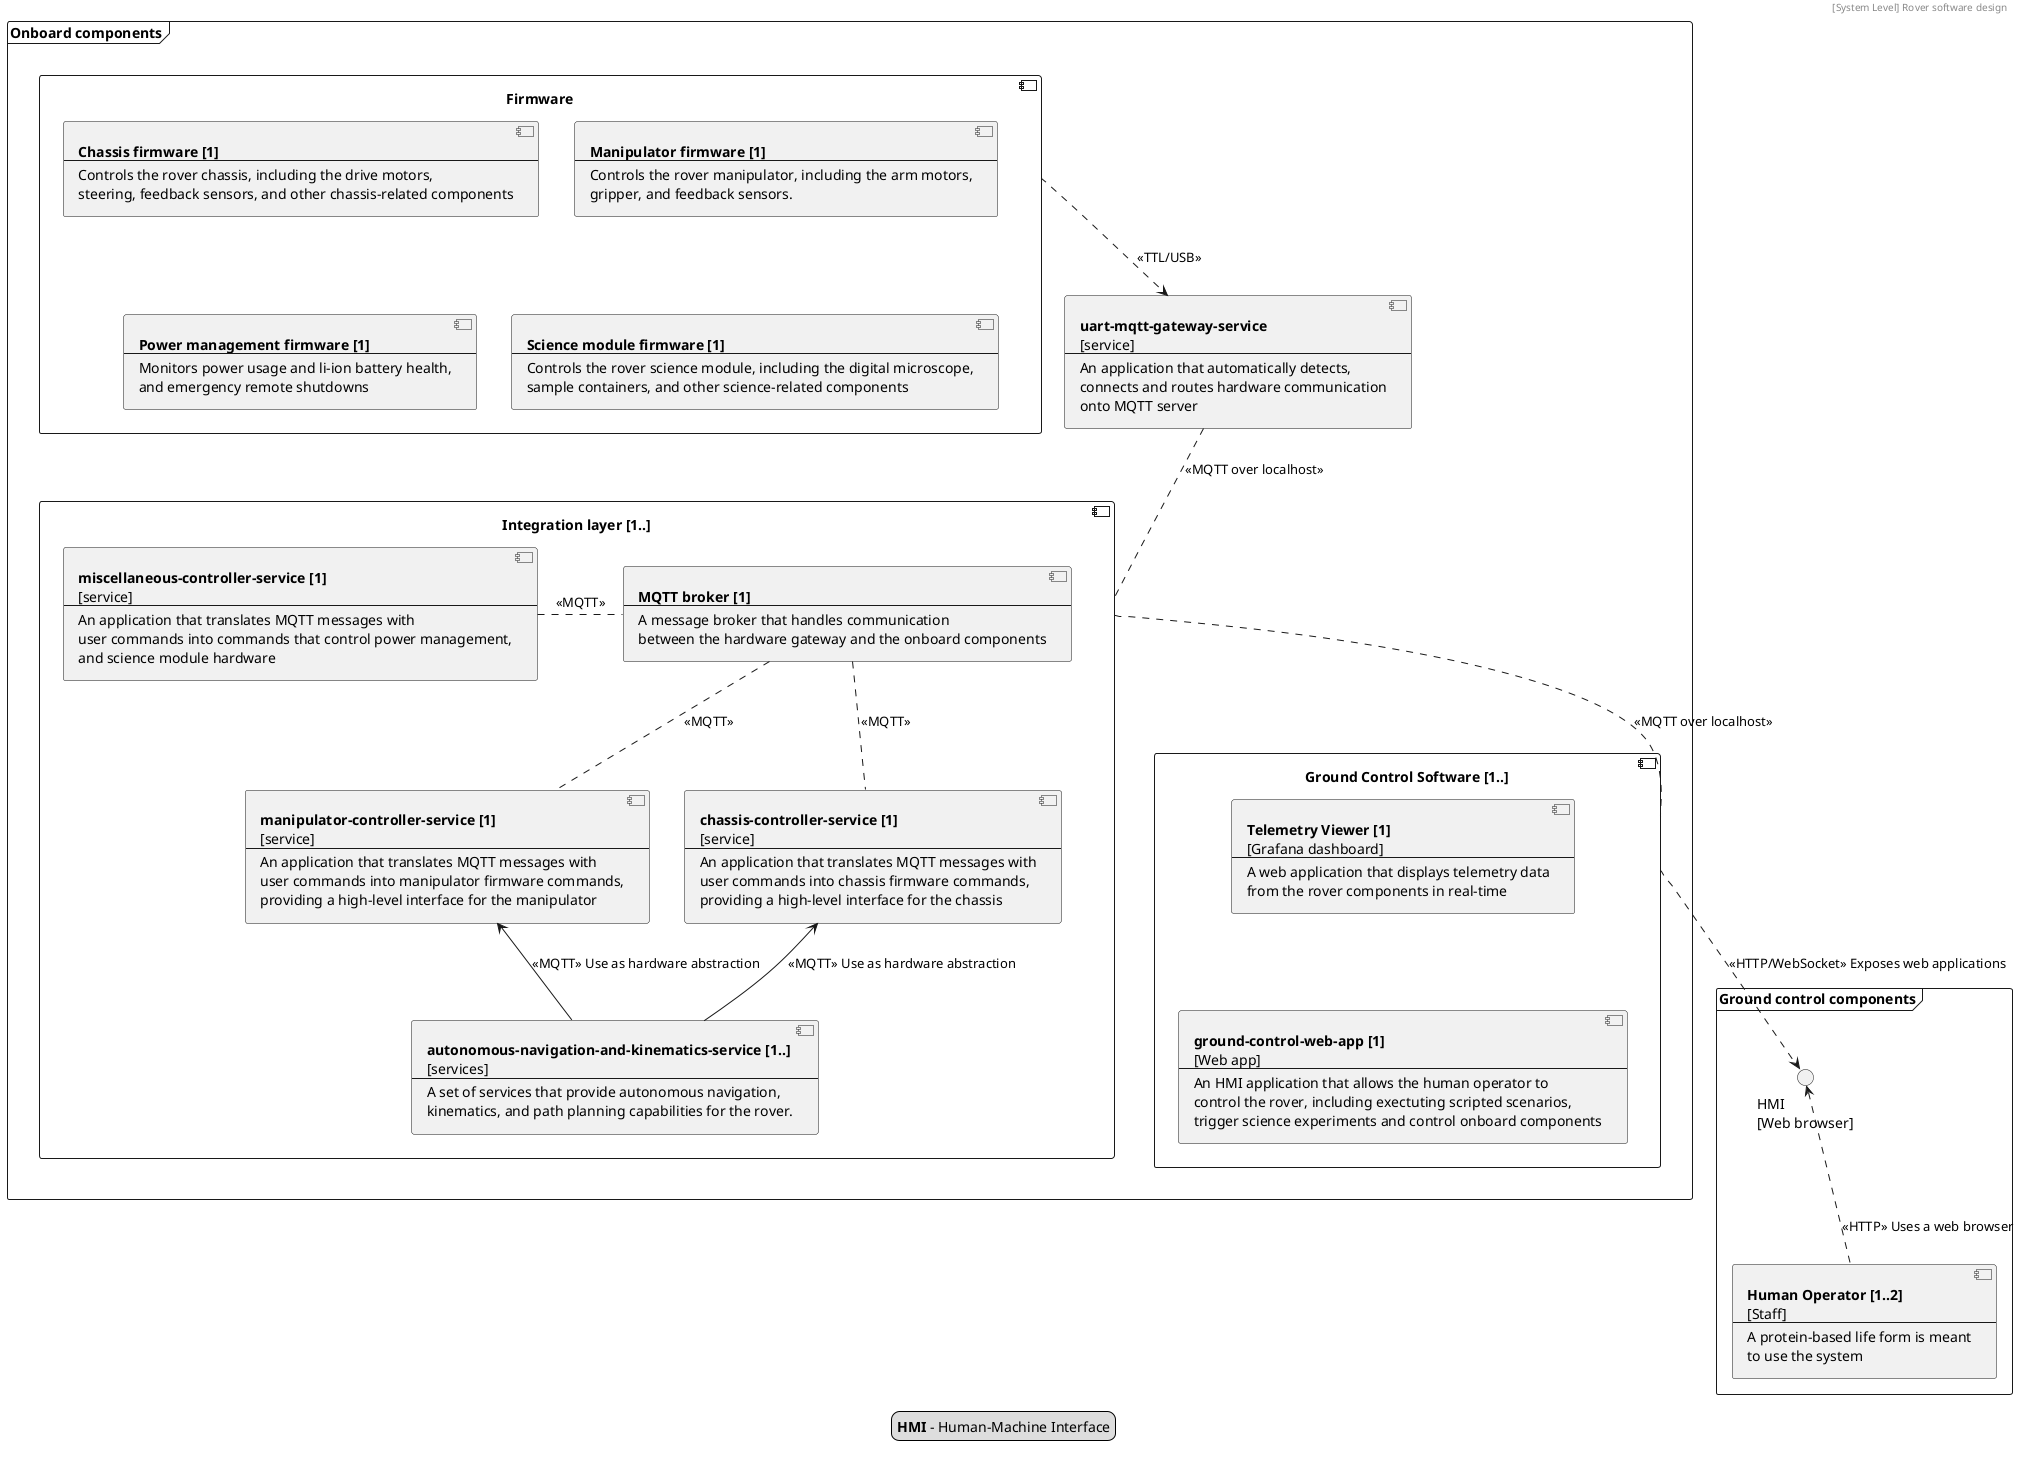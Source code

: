 @startuml [System Level] Rover software design
header [System Level] Rover software design

frame "Onboard components" as onboard_components {
    component firmware as "**Firmware**" {

        component chassis_firmware as "**Chassis firmware [1]**
        ---
        Controls the rover chassis, including the drive motors,
        steering, feedback sensors, and other chassis-related components"

        component manipulator_firmware as "**Manipulator firmware [1]**
        ---
        Controls the rover manipulator, including the arm motors,
        gripper, and feedback sensors."

        component power_management_firmware as "**Power management firmware [1]**
        ---
        Monitors power usage and li-ion battery health,
        and emergency remote shutdowns"

        component science_module_firmware as "**Science module firmware [1]**
        ---
        Controls the rover science module, including the digital microscope,
        sample containers, and other science-related components"
    }

    component hardware_gateway as "**uart-mqtt-gateway-service**
    [service]
    ---
    An application that automatically detects,
    connects and routes hardware communication
    onto MQTT server"

    component integration_layer as "**Integration layer [1..]**" {

        component mqtt_broker as "**MQTT broker [1]**
        ---
        A message broker that handles communication
        between the hardware gateway and the onboard components"

        component chassis_integration as "**chassis-controller-service [1]**
        [service]
        ---
        An application that translates MQTT messages with
        user commands into chassis firmware commands,
        providing a high-level interface for the chassis"

        component manipulator_integration as "**manipulator-controller-service [1]**
        [service]
        ---
        An application that translates MQTT messages with
        user commands into manipulator firmware commands,
        providing a high-level interface for the manipulator"

        component miscellaneous_integration as "**miscellaneous-controller-service [1]**
        [service]
        ---
        An application that translates MQTT messages with
        user commands into commands that control power management,
        and science module hardware"

        component automation_navigation as "**autonomous-navigation-and-kinematics-service [1..]**
        [services]
        ---
        A set of services that provide autonomous navigation,
        kinematics, and path planning capabilities for the rover."

    }

    component ground_ctrl_software as "**Ground Control Software [1..]**" {
        component telemetry_viewer as "**Telemetry Viewer [1]**
        [Grafana dashboard]
        ---
        A web application that displays telemetry data
        from the rover components in real-time"

        component ground_control_app as "**ground-control-web-app [1]**
        [Web app]
        ---
        An HMI application that allows the human operator to
        control the rover, including exectuting scripted scenarios,
        trigger science experiments and control onboard components"
    }
}

frame "Ground control components" as g_ctrl_components{

    component operator as "**Human Operator [1..2]**
    [Staff]
    ---
    A protein-based life form is meant
    to use the system"

    () hmi as "HMI\n[Web browser]"
}

integration_layer .down. ground_ctrl_software: <<MQTT over localhost>>
firmware .down.> hardware_gateway: <<TTL/USB>>
hardware_gateway .down. integration_layer: <<MQTT over localhost>>
operator .up.> hmi: <<HTTP>> Uses a web browser
ground_ctrl_software .down.> hmi: <<HTTP/WebSocket>> Exposes web applications

automation_navigation -up-> chassis_integration: <<MQTT>> Use as hardware abstraction
automation_navigation -up-> manipulator_integration: <<MQTT>> Use as hardware abstraction
chassis_integration .up. mqtt_broker: <<MQTT>>
manipulator_integration .up. mqtt_broker: <<MQTT>>
miscellaneous_integration .right. mqtt_broker: <<MQTT>>

telemetry_viewer -[hidden]-> ground_control_app 

legend
    **HMI** - Human-Machine Interface
end legend
@enduml